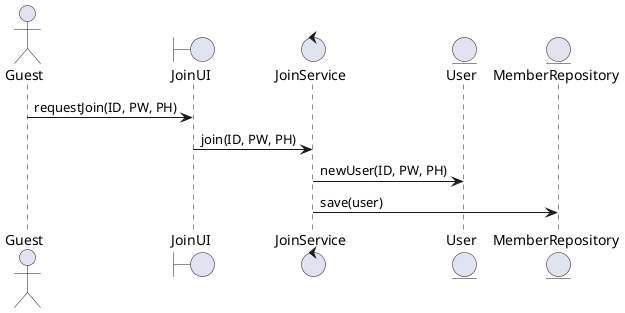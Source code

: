 @startuml
actor Guest
boundary JoinUI
control JoinService
entity User
entity MemberRepository

Guest -> JoinUI : requestJoin(ID, PW, PH)
JoinUI -> JoinService : join(ID, PW, PH)
JoinService -> User : newUser(ID, PW, PH)
JoinService -> MemberRepository : save(user)
@enduml

